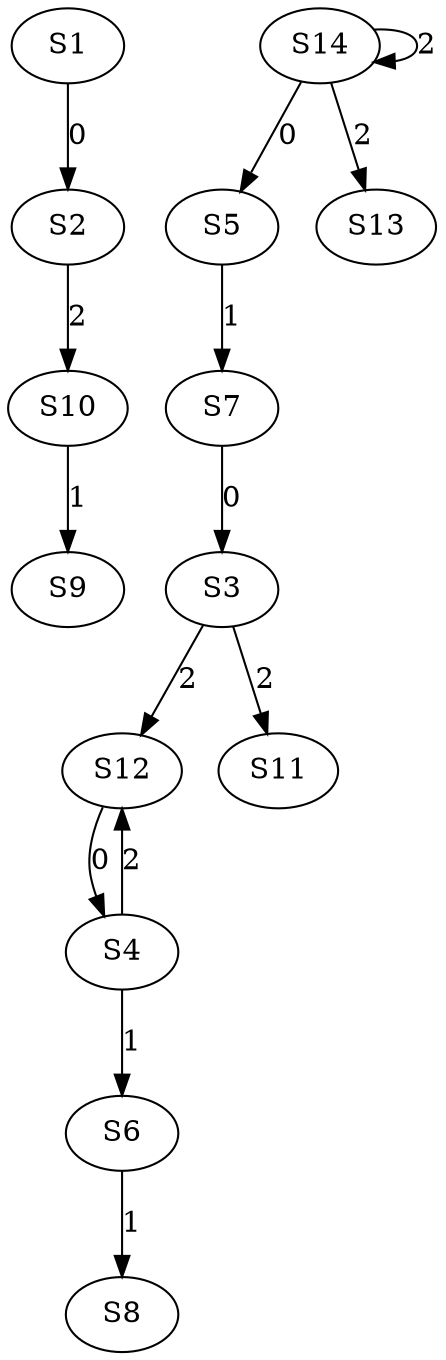 strict digraph {
	S1 -> S2 [ label = 0 ];
	S7 -> S3 [ label = 0 ];
	S12 -> S4 [ label = 0 ];
	S14 -> S5 [ label = 0 ];
	S4 -> S6 [ label = 1 ];
	S5 -> S7 [ label = 1 ];
	S6 -> S8 [ label = 1 ];
	S10 -> S9 [ label = 1 ];
	S2 -> S10 [ label = 2 ];
	S3 -> S11 [ label = 2 ];
	S3 -> S12 [ label = 2 ];
	S14 -> S13 [ label = 2 ];
	S14 -> S14 [ label = 2 ];
	S4 -> S12 [ label = 2 ];
}